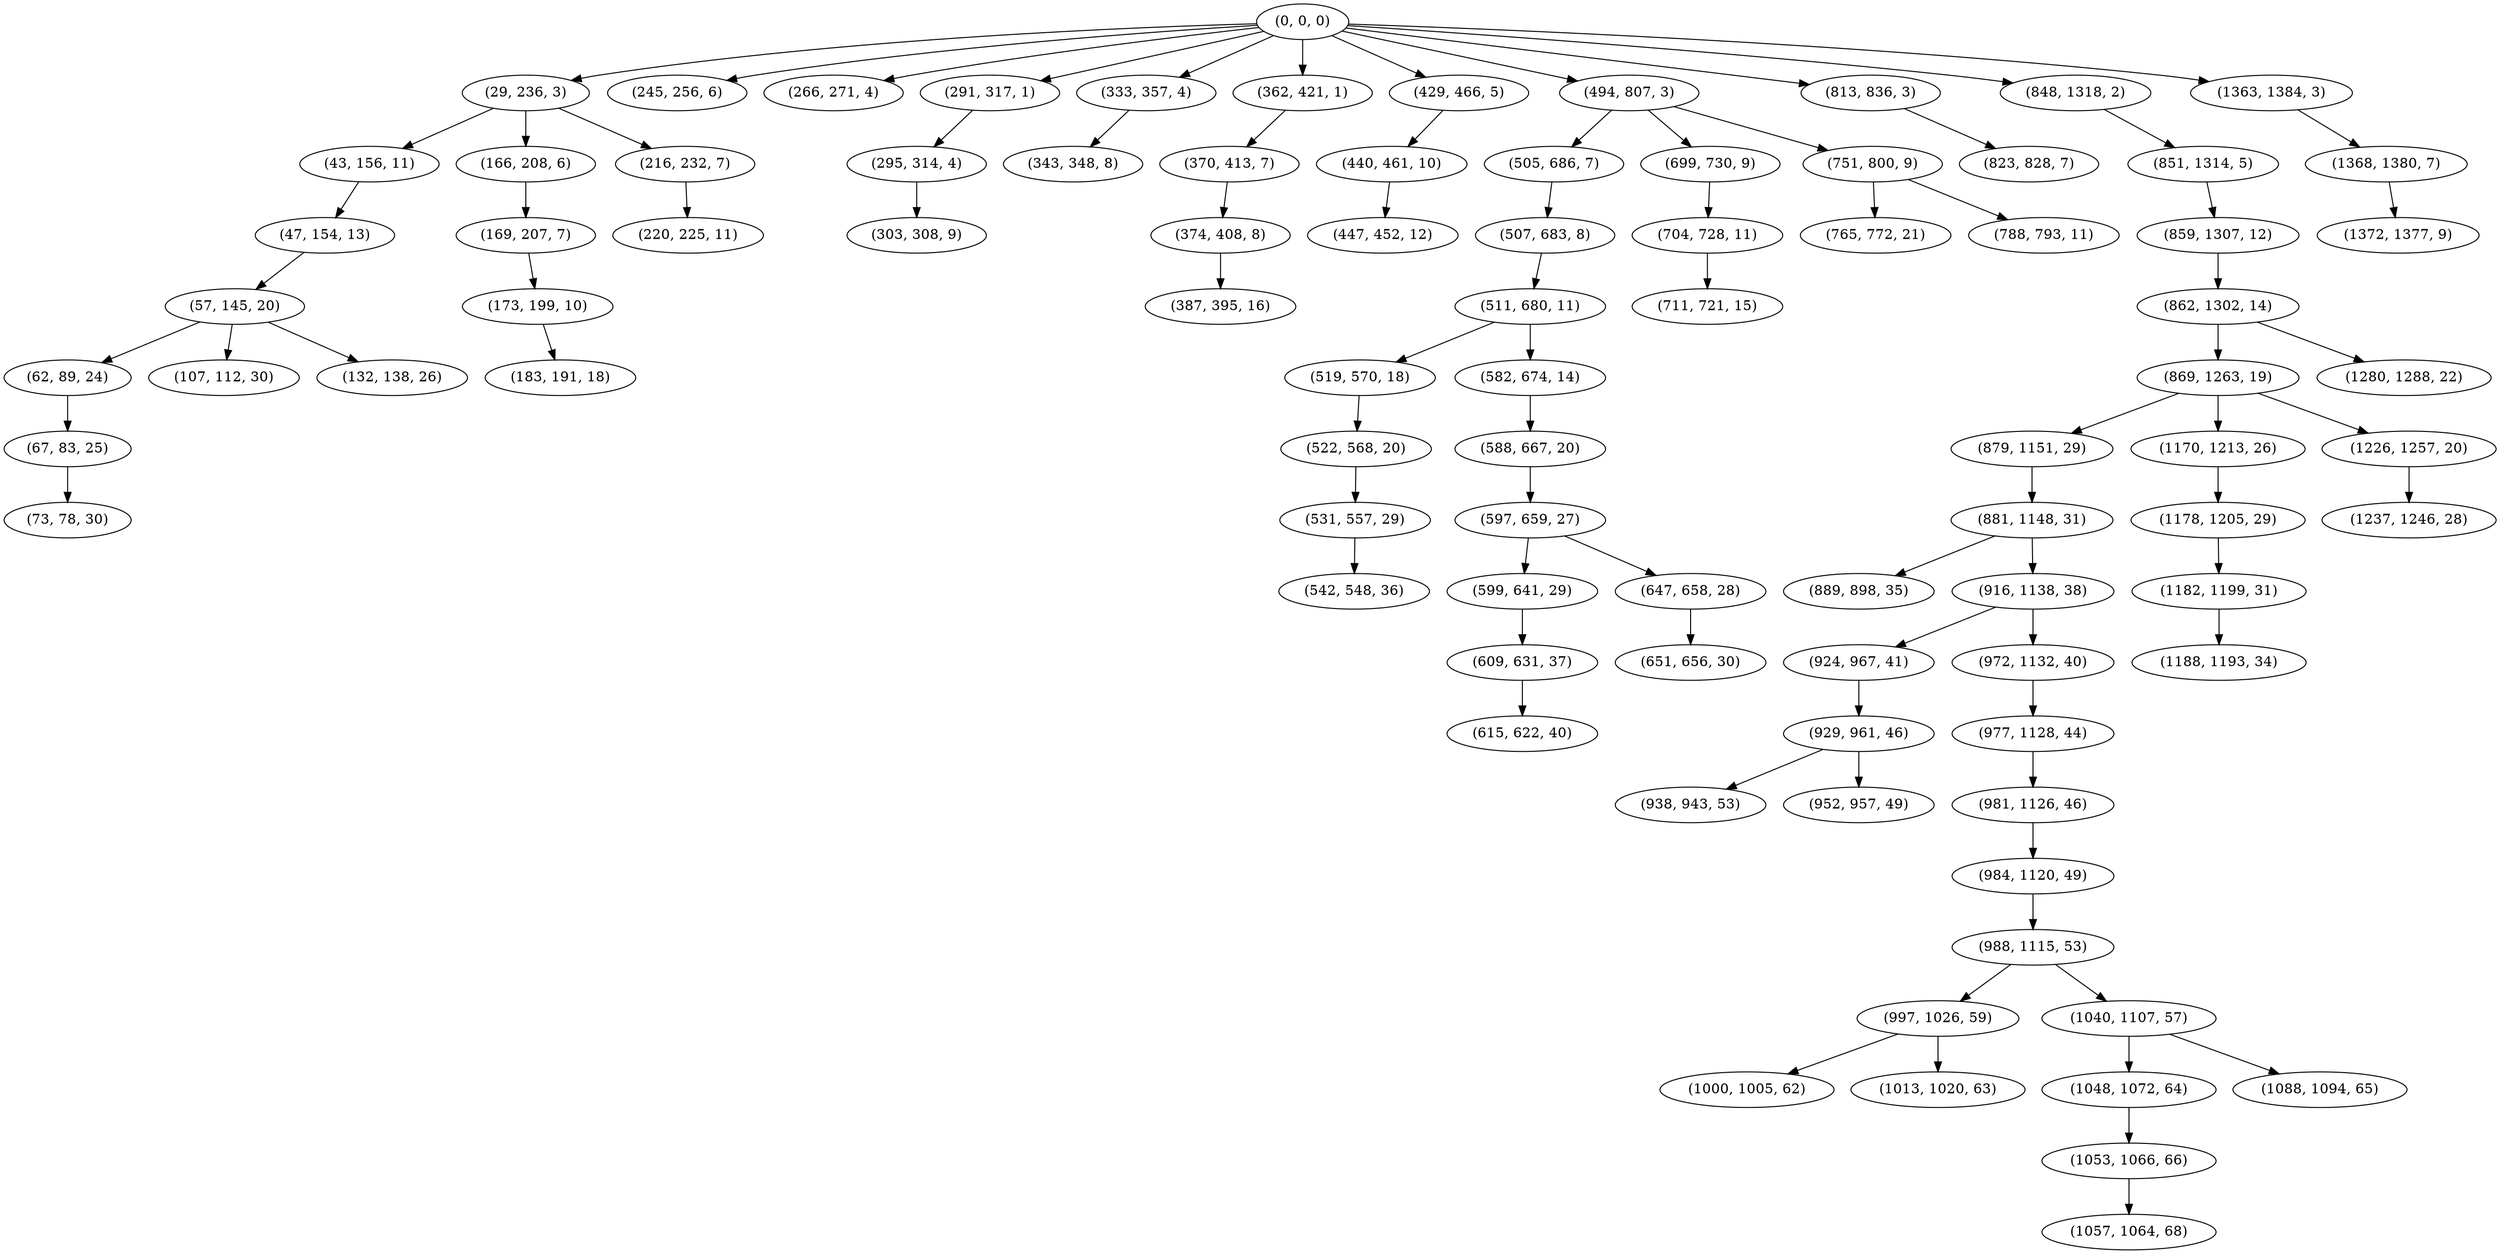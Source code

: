 digraph tree {
    "(0, 0, 0)";
    "(29, 236, 3)";
    "(43, 156, 11)";
    "(47, 154, 13)";
    "(57, 145, 20)";
    "(62, 89, 24)";
    "(67, 83, 25)";
    "(73, 78, 30)";
    "(107, 112, 30)";
    "(132, 138, 26)";
    "(166, 208, 6)";
    "(169, 207, 7)";
    "(173, 199, 10)";
    "(183, 191, 18)";
    "(216, 232, 7)";
    "(220, 225, 11)";
    "(245, 256, 6)";
    "(266, 271, 4)";
    "(291, 317, 1)";
    "(295, 314, 4)";
    "(303, 308, 9)";
    "(333, 357, 4)";
    "(343, 348, 8)";
    "(362, 421, 1)";
    "(370, 413, 7)";
    "(374, 408, 8)";
    "(387, 395, 16)";
    "(429, 466, 5)";
    "(440, 461, 10)";
    "(447, 452, 12)";
    "(494, 807, 3)";
    "(505, 686, 7)";
    "(507, 683, 8)";
    "(511, 680, 11)";
    "(519, 570, 18)";
    "(522, 568, 20)";
    "(531, 557, 29)";
    "(542, 548, 36)";
    "(582, 674, 14)";
    "(588, 667, 20)";
    "(597, 659, 27)";
    "(599, 641, 29)";
    "(609, 631, 37)";
    "(615, 622, 40)";
    "(647, 658, 28)";
    "(651, 656, 30)";
    "(699, 730, 9)";
    "(704, 728, 11)";
    "(711, 721, 15)";
    "(751, 800, 9)";
    "(765, 772, 21)";
    "(788, 793, 11)";
    "(813, 836, 3)";
    "(823, 828, 7)";
    "(848, 1318, 2)";
    "(851, 1314, 5)";
    "(859, 1307, 12)";
    "(862, 1302, 14)";
    "(869, 1263, 19)";
    "(879, 1151, 29)";
    "(881, 1148, 31)";
    "(889, 898, 35)";
    "(916, 1138, 38)";
    "(924, 967, 41)";
    "(929, 961, 46)";
    "(938, 943, 53)";
    "(952, 957, 49)";
    "(972, 1132, 40)";
    "(977, 1128, 44)";
    "(981, 1126, 46)";
    "(984, 1120, 49)";
    "(988, 1115, 53)";
    "(997, 1026, 59)";
    "(1000, 1005, 62)";
    "(1013, 1020, 63)";
    "(1040, 1107, 57)";
    "(1048, 1072, 64)";
    "(1053, 1066, 66)";
    "(1057, 1064, 68)";
    "(1088, 1094, 65)";
    "(1170, 1213, 26)";
    "(1178, 1205, 29)";
    "(1182, 1199, 31)";
    "(1188, 1193, 34)";
    "(1226, 1257, 20)";
    "(1237, 1246, 28)";
    "(1280, 1288, 22)";
    "(1363, 1384, 3)";
    "(1368, 1380, 7)";
    "(1372, 1377, 9)";
    "(0, 0, 0)" -> "(29, 236, 3)";
    "(0, 0, 0)" -> "(245, 256, 6)";
    "(0, 0, 0)" -> "(266, 271, 4)";
    "(0, 0, 0)" -> "(291, 317, 1)";
    "(0, 0, 0)" -> "(333, 357, 4)";
    "(0, 0, 0)" -> "(362, 421, 1)";
    "(0, 0, 0)" -> "(429, 466, 5)";
    "(0, 0, 0)" -> "(494, 807, 3)";
    "(0, 0, 0)" -> "(813, 836, 3)";
    "(0, 0, 0)" -> "(848, 1318, 2)";
    "(0, 0, 0)" -> "(1363, 1384, 3)";
    "(29, 236, 3)" -> "(43, 156, 11)";
    "(29, 236, 3)" -> "(166, 208, 6)";
    "(29, 236, 3)" -> "(216, 232, 7)";
    "(43, 156, 11)" -> "(47, 154, 13)";
    "(47, 154, 13)" -> "(57, 145, 20)";
    "(57, 145, 20)" -> "(62, 89, 24)";
    "(57, 145, 20)" -> "(107, 112, 30)";
    "(57, 145, 20)" -> "(132, 138, 26)";
    "(62, 89, 24)" -> "(67, 83, 25)";
    "(67, 83, 25)" -> "(73, 78, 30)";
    "(166, 208, 6)" -> "(169, 207, 7)";
    "(169, 207, 7)" -> "(173, 199, 10)";
    "(173, 199, 10)" -> "(183, 191, 18)";
    "(216, 232, 7)" -> "(220, 225, 11)";
    "(291, 317, 1)" -> "(295, 314, 4)";
    "(295, 314, 4)" -> "(303, 308, 9)";
    "(333, 357, 4)" -> "(343, 348, 8)";
    "(362, 421, 1)" -> "(370, 413, 7)";
    "(370, 413, 7)" -> "(374, 408, 8)";
    "(374, 408, 8)" -> "(387, 395, 16)";
    "(429, 466, 5)" -> "(440, 461, 10)";
    "(440, 461, 10)" -> "(447, 452, 12)";
    "(494, 807, 3)" -> "(505, 686, 7)";
    "(494, 807, 3)" -> "(699, 730, 9)";
    "(494, 807, 3)" -> "(751, 800, 9)";
    "(505, 686, 7)" -> "(507, 683, 8)";
    "(507, 683, 8)" -> "(511, 680, 11)";
    "(511, 680, 11)" -> "(519, 570, 18)";
    "(511, 680, 11)" -> "(582, 674, 14)";
    "(519, 570, 18)" -> "(522, 568, 20)";
    "(522, 568, 20)" -> "(531, 557, 29)";
    "(531, 557, 29)" -> "(542, 548, 36)";
    "(582, 674, 14)" -> "(588, 667, 20)";
    "(588, 667, 20)" -> "(597, 659, 27)";
    "(597, 659, 27)" -> "(599, 641, 29)";
    "(597, 659, 27)" -> "(647, 658, 28)";
    "(599, 641, 29)" -> "(609, 631, 37)";
    "(609, 631, 37)" -> "(615, 622, 40)";
    "(647, 658, 28)" -> "(651, 656, 30)";
    "(699, 730, 9)" -> "(704, 728, 11)";
    "(704, 728, 11)" -> "(711, 721, 15)";
    "(751, 800, 9)" -> "(765, 772, 21)";
    "(751, 800, 9)" -> "(788, 793, 11)";
    "(813, 836, 3)" -> "(823, 828, 7)";
    "(848, 1318, 2)" -> "(851, 1314, 5)";
    "(851, 1314, 5)" -> "(859, 1307, 12)";
    "(859, 1307, 12)" -> "(862, 1302, 14)";
    "(862, 1302, 14)" -> "(869, 1263, 19)";
    "(862, 1302, 14)" -> "(1280, 1288, 22)";
    "(869, 1263, 19)" -> "(879, 1151, 29)";
    "(869, 1263, 19)" -> "(1170, 1213, 26)";
    "(869, 1263, 19)" -> "(1226, 1257, 20)";
    "(879, 1151, 29)" -> "(881, 1148, 31)";
    "(881, 1148, 31)" -> "(889, 898, 35)";
    "(881, 1148, 31)" -> "(916, 1138, 38)";
    "(916, 1138, 38)" -> "(924, 967, 41)";
    "(916, 1138, 38)" -> "(972, 1132, 40)";
    "(924, 967, 41)" -> "(929, 961, 46)";
    "(929, 961, 46)" -> "(938, 943, 53)";
    "(929, 961, 46)" -> "(952, 957, 49)";
    "(972, 1132, 40)" -> "(977, 1128, 44)";
    "(977, 1128, 44)" -> "(981, 1126, 46)";
    "(981, 1126, 46)" -> "(984, 1120, 49)";
    "(984, 1120, 49)" -> "(988, 1115, 53)";
    "(988, 1115, 53)" -> "(997, 1026, 59)";
    "(988, 1115, 53)" -> "(1040, 1107, 57)";
    "(997, 1026, 59)" -> "(1000, 1005, 62)";
    "(997, 1026, 59)" -> "(1013, 1020, 63)";
    "(1040, 1107, 57)" -> "(1048, 1072, 64)";
    "(1040, 1107, 57)" -> "(1088, 1094, 65)";
    "(1048, 1072, 64)" -> "(1053, 1066, 66)";
    "(1053, 1066, 66)" -> "(1057, 1064, 68)";
    "(1170, 1213, 26)" -> "(1178, 1205, 29)";
    "(1178, 1205, 29)" -> "(1182, 1199, 31)";
    "(1182, 1199, 31)" -> "(1188, 1193, 34)";
    "(1226, 1257, 20)" -> "(1237, 1246, 28)";
    "(1363, 1384, 3)" -> "(1368, 1380, 7)";
    "(1368, 1380, 7)" -> "(1372, 1377, 9)";
}
